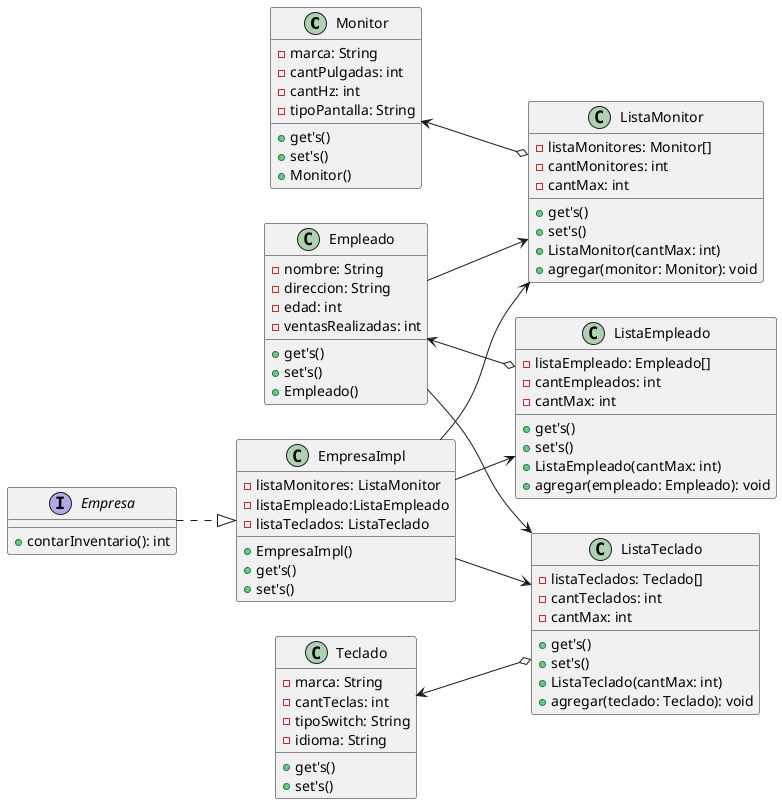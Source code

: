 @startuml
left to right direction

Class Monitor{
-marca: String
-cantPulgadas: int
-cantHz: int
-tipoPantalla: String
+get's()
+set's()
+Monitor()
}

Class ListaMonitor{
-listaMonitores: Monitor[]
-cantMonitores: int
-cantMax: int
+get's()
+set's()
+ListaMonitor(cantMax: int)
+agregar(monitor: Monitor): void
}

Monitor <--o ListaMonitor

Class Teclado{
-marca: String
-cantTeclas: int
-tipoSwitch: String
-idioma: String
+get's()
+set's()
}

Class ListaTeclado{
-listaTeclados: Teclado[]
-cantTeclados: int
-cantMax: int
+get's()
+set's()
+ListaTeclado(cantMax: int)
+agregar(teclado: Teclado): void
}

Teclado <--o ListaTeclado

Class Empleado{
-nombre: String
-direccion: String
-edad: int
-ventasRealizadas: int
+get's()
+set's()
+Empleado()
}

Class ListaEmpleado{
-listaEmpleado: Empleado[]
-cantEmpleados: int
-cantMax: int
+get's()
+set's()
+ListaEmpleado(cantMax: int)
+agregar(empleado: Empleado): void
}

Empleado <--o ListaEmpleado

Class EmpresaImpl{
-listaMonitores: ListaMonitor
-listaEmpleado:ListaEmpleado
-listaTeclados: ListaTeclado
+EmpresaImpl()
+get's()
+set's()
}

EmpresaImpl--> ListaTeclado
EmpresaImpl--> ListaEmpleado
EmpresaImpl--> ListaMonitor

Empleado -->ListaMonitor
Empleado-->ListaTeclado

interface Empresa{
+contarInventario(): int
}

Empresa..^ EmpresaImpl
@enduml
